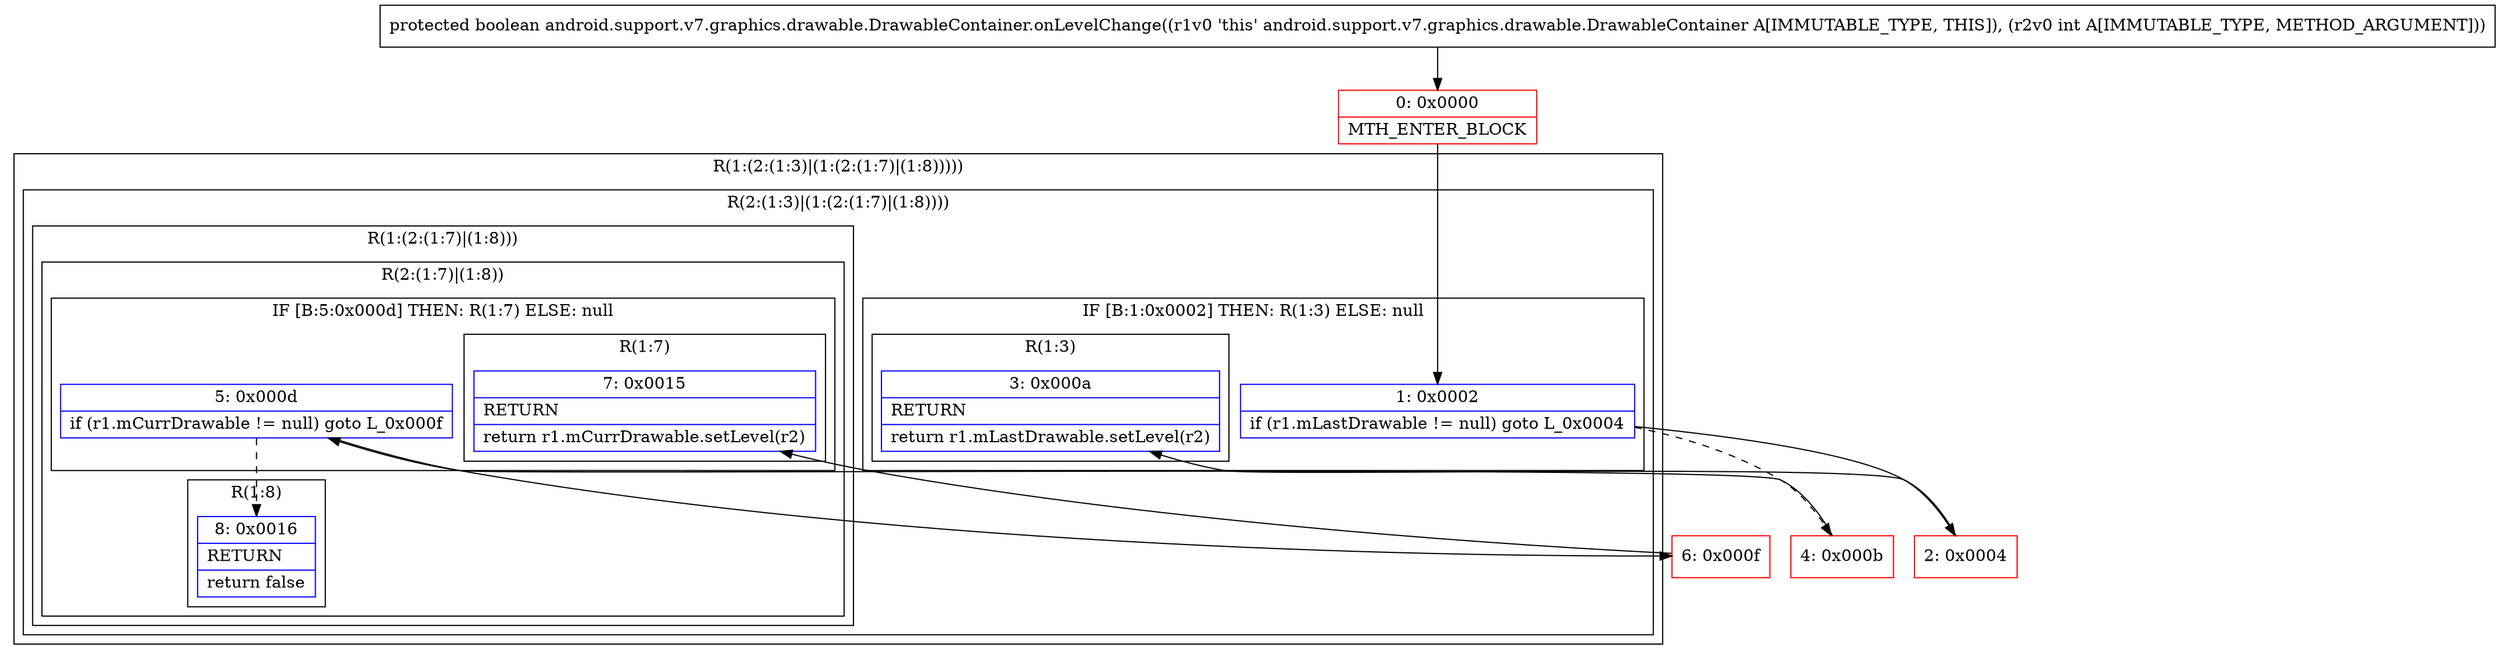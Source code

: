 digraph "CFG forandroid.support.v7.graphics.drawable.DrawableContainer.onLevelChange(I)Z" {
subgraph cluster_Region_2080429511 {
label = "R(1:(2:(1:3)|(1:(2:(1:7)|(1:8)))))";
node [shape=record,color=blue];
subgraph cluster_Region_60702087 {
label = "R(2:(1:3)|(1:(2:(1:7)|(1:8))))";
node [shape=record,color=blue];
subgraph cluster_IfRegion_1819709584 {
label = "IF [B:1:0x0002] THEN: R(1:3) ELSE: null";
node [shape=record,color=blue];
Node_1 [shape=record,label="{1\:\ 0x0002|if (r1.mLastDrawable != null) goto L_0x0004\l}"];
subgraph cluster_Region_2014096985 {
label = "R(1:3)";
node [shape=record,color=blue];
Node_3 [shape=record,label="{3\:\ 0x000a|RETURN\l|return r1.mLastDrawable.setLevel(r2)\l}"];
}
}
subgraph cluster_Region_39383666 {
label = "R(1:(2:(1:7)|(1:8)))";
node [shape=record,color=blue];
subgraph cluster_Region_1884849595 {
label = "R(2:(1:7)|(1:8))";
node [shape=record,color=blue];
subgraph cluster_IfRegion_678586672 {
label = "IF [B:5:0x000d] THEN: R(1:7) ELSE: null";
node [shape=record,color=blue];
Node_5 [shape=record,label="{5\:\ 0x000d|if (r1.mCurrDrawable != null) goto L_0x000f\l}"];
subgraph cluster_Region_898720769 {
label = "R(1:7)";
node [shape=record,color=blue];
Node_7 [shape=record,label="{7\:\ 0x0015|RETURN\l|return r1.mCurrDrawable.setLevel(r2)\l}"];
}
}
subgraph cluster_Region_1889520547 {
label = "R(1:8)";
node [shape=record,color=blue];
Node_8 [shape=record,label="{8\:\ 0x0016|RETURN\l|return false\l}"];
}
}
}
}
}
Node_0 [shape=record,color=red,label="{0\:\ 0x0000|MTH_ENTER_BLOCK\l}"];
Node_2 [shape=record,color=red,label="{2\:\ 0x0004}"];
Node_4 [shape=record,color=red,label="{4\:\ 0x000b}"];
Node_6 [shape=record,color=red,label="{6\:\ 0x000f}"];
MethodNode[shape=record,label="{protected boolean android.support.v7.graphics.drawable.DrawableContainer.onLevelChange((r1v0 'this' android.support.v7.graphics.drawable.DrawableContainer A[IMMUTABLE_TYPE, THIS]), (r2v0 int A[IMMUTABLE_TYPE, METHOD_ARGUMENT])) }"];
MethodNode -> Node_0;
Node_1 -> Node_2;
Node_1 -> Node_4[style=dashed];
Node_5 -> Node_6;
Node_5 -> Node_8[style=dashed];
Node_0 -> Node_1;
Node_2 -> Node_3;
Node_4 -> Node_5;
Node_6 -> Node_7;
}

